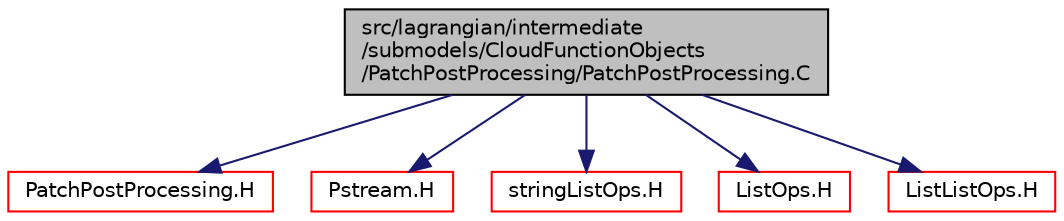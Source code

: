 digraph "src/lagrangian/intermediate/submodels/CloudFunctionObjects/PatchPostProcessing/PatchPostProcessing.C"
{
  bgcolor="transparent";
  edge [fontname="Helvetica",fontsize="10",labelfontname="Helvetica",labelfontsize="10"];
  node [fontname="Helvetica",fontsize="10",shape=record];
  Node0 [label="src/lagrangian/intermediate\l/submodels/CloudFunctionObjects\l/PatchPostProcessing/PatchPostProcessing.C",height=0.2,width=0.4,color="black", fillcolor="grey75", style="filled", fontcolor="black"];
  Node0 -> Node1 [color="midnightblue",fontsize="10",style="solid",fontname="Helvetica"];
  Node1 [label="PatchPostProcessing.H",height=0.2,width=0.4,color="red",URL="$a06275.html"];
  Node0 -> Node102 [color="midnightblue",fontsize="10",style="solid",fontname="Helvetica"];
  Node102 [label="Pstream.H",height=0.2,width=0.4,color="red",URL="$a09860.html"];
  Node0 -> Node113 [color="midnightblue",fontsize="10",style="solid",fontname="Helvetica"];
  Node113 [label="stringListOps.H",height=0.2,width=0.4,color="red",URL="$a13469.html",tooltip="Operations on lists of strings. "];
  Node0 -> Node107 [color="midnightblue",fontsize="10",style="solid",fontname="Helvetica"];
  Node107 [label="ListOps.H",height=0.2,width=0.4,color="red",URL="$a09389.html",tooltip="Various functions to operate on Lists. "];
  Node0 -> Node121 [color="midnightblue",fontsize="10",style="solid",fontname="Helvetica"];
  Node121 [label="ListListOps.H",height=0.2,width=0.4,color="red",URL="$a09383.html"];
}

